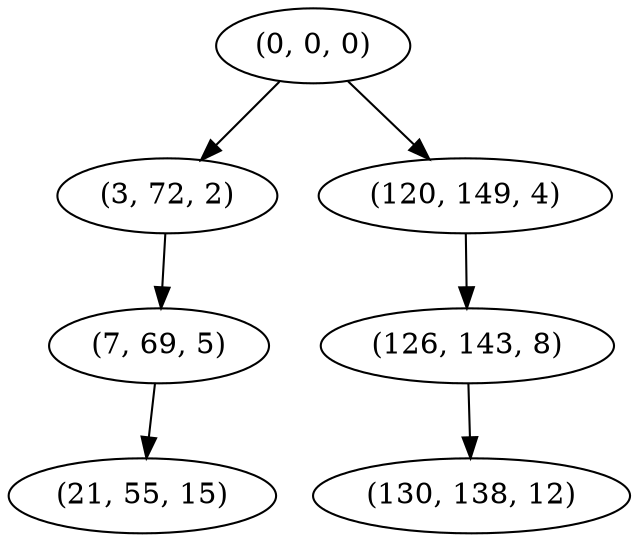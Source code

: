 digraph tree {
    "(0, 0, 0)";
    "(3, 72, 2)";
    "(7, 69, 5)";
    "(21, 55, 15)";
    "(120, 149, 4)";
    "(126, 143, 8)";
    "(130, 138, 12)";
    "(0, 0, 0)" -> "(3, 72, 2)";
    "(0, 0, 0)" -> "(120, 149, 4)";
    "(3, 72, 2)" -> "(7, 69, 5)";
    "(7, 69, 5)" -> "(21, 55, 15)";
    "(120, 149, 4)" -> "(126, 143, 8)";
    "(126, 143, 8)" -> "(130, 138, 12)";
}
